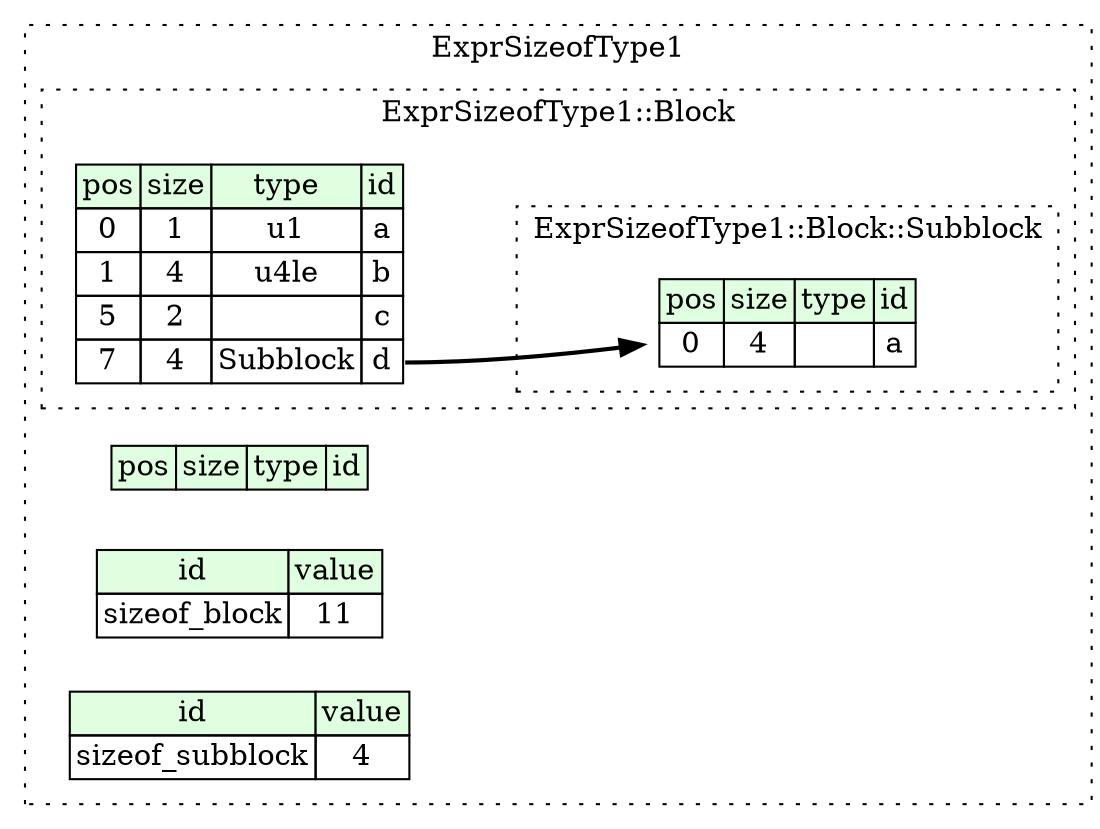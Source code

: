 digraph {
	rankdir=LR;
	node [shape=plaintext];
	subgraph cluster__expr_sizeof_type_1 {
		label="ExprSizeofType1";
		graph[style=dotted];

		expr_sizeof_type_1__seq [label=<<TABLE BORDER="0" CELLBORDER="1" CELLSPACING="0">
			<TR><TD BGCOLOR="#E0FFE0">pos</TD><TD BGCOLOR="#E0FFE0">size</TD><TD BGCOLOR="#E0FFE0">type</TD><TD BGCOLOR="#E0FFE0">id</TD></TR>
		</TABLE>>];
		expr_sizeof_type_1__inst__sizeof_block [label=<<TABLE BORDER="0" CELLBORDER="1" CELLSPACING="0">
			<TR><TD BGCOLOR="#E0FFE0">id</TD><TD BGCOLOR="#E0FFE0">value</TD></TR>
			<TR><TD>sizeof_block</TD><TD>11</TD></TR>
		</TABLE>>];
		expr_sizeof_type_1__inst__sizeof_subblock [label=<<TABLE BORDER="0" CELLBORDER="1" CELLSPACING="0">
			<TR><TD BGCOLOR="#E0FFE0">id</TD><TD BGCOLOR="#E0FFE0">value</TD></TR>
			<TR><TD>sizeof_subblock</TD><TD>4</TD></TR>
		</TABLE>>];
		subgraph cluster__block {
			label="ExprSizeofType1::Block";
			graph[style=dotted];

			block__seq [label=<<TABLE BORDER="0" CELLBORDER="1" CELLSPACING="0">
				<TR><TD BGCOLOR="#E0FFE0">pos</TD><TD BGCOLOR="#E0FFE0">size</TD><TD BGCOLOR="#E0FFE0">type</TD><TD BGCOLOR="#E0FFE0">id</TD></TR>
				<TR><TD PORT="a_pos">0</TD><TD PORT="a_size">1</TD><TD>u1</TD><TD PORT="a_type">a</TD></TR>
				<TR><TD PORT="b_pos">1</TD><TD PORT="b_size">4</TD><TD>u4le</TD><TD PORT="b_type">b</TD></TR>
				<TR><TD PORT="c_pos">5</TD><TD PORT="c_size">2</TD><TD></TD><TD PORT="c_type">c</TD></TR>
				<TR><TD PORT="d_pos">7</TD><TD PORT="d_size">4</TD><TD>Subblock</TD><TD PORT="d_type">d</TD></TR>
			</TABLE>>];
			subgraph cluster__subblock {
				label="ExprSizeofType1::Block::Subblock";
				graph[style=dotted];

				subblock__seq [label=<<TABLE BORDER="0" CELLBORDER="1" CELLSPACING="0">
					<TR><TD BGCOLOR="#E0FFE0">pos</TD><TD BGCOLOR="#E0FFE0">size</TD><TD BGCOLOR="#E0FFE0">type</TD><TD BGCOLOR="#E0FFE0">id</TD></TR>
					<TR><TD PORT="a_pos">0</TD><TD PORT="a_size">4</TD><TD></TD><TD PORT="a_type">a</TD></TR>
				</TABLE>>];
			}
		}
	}
	block__seq:d_type -> subblock__seq [style=bold];
}
